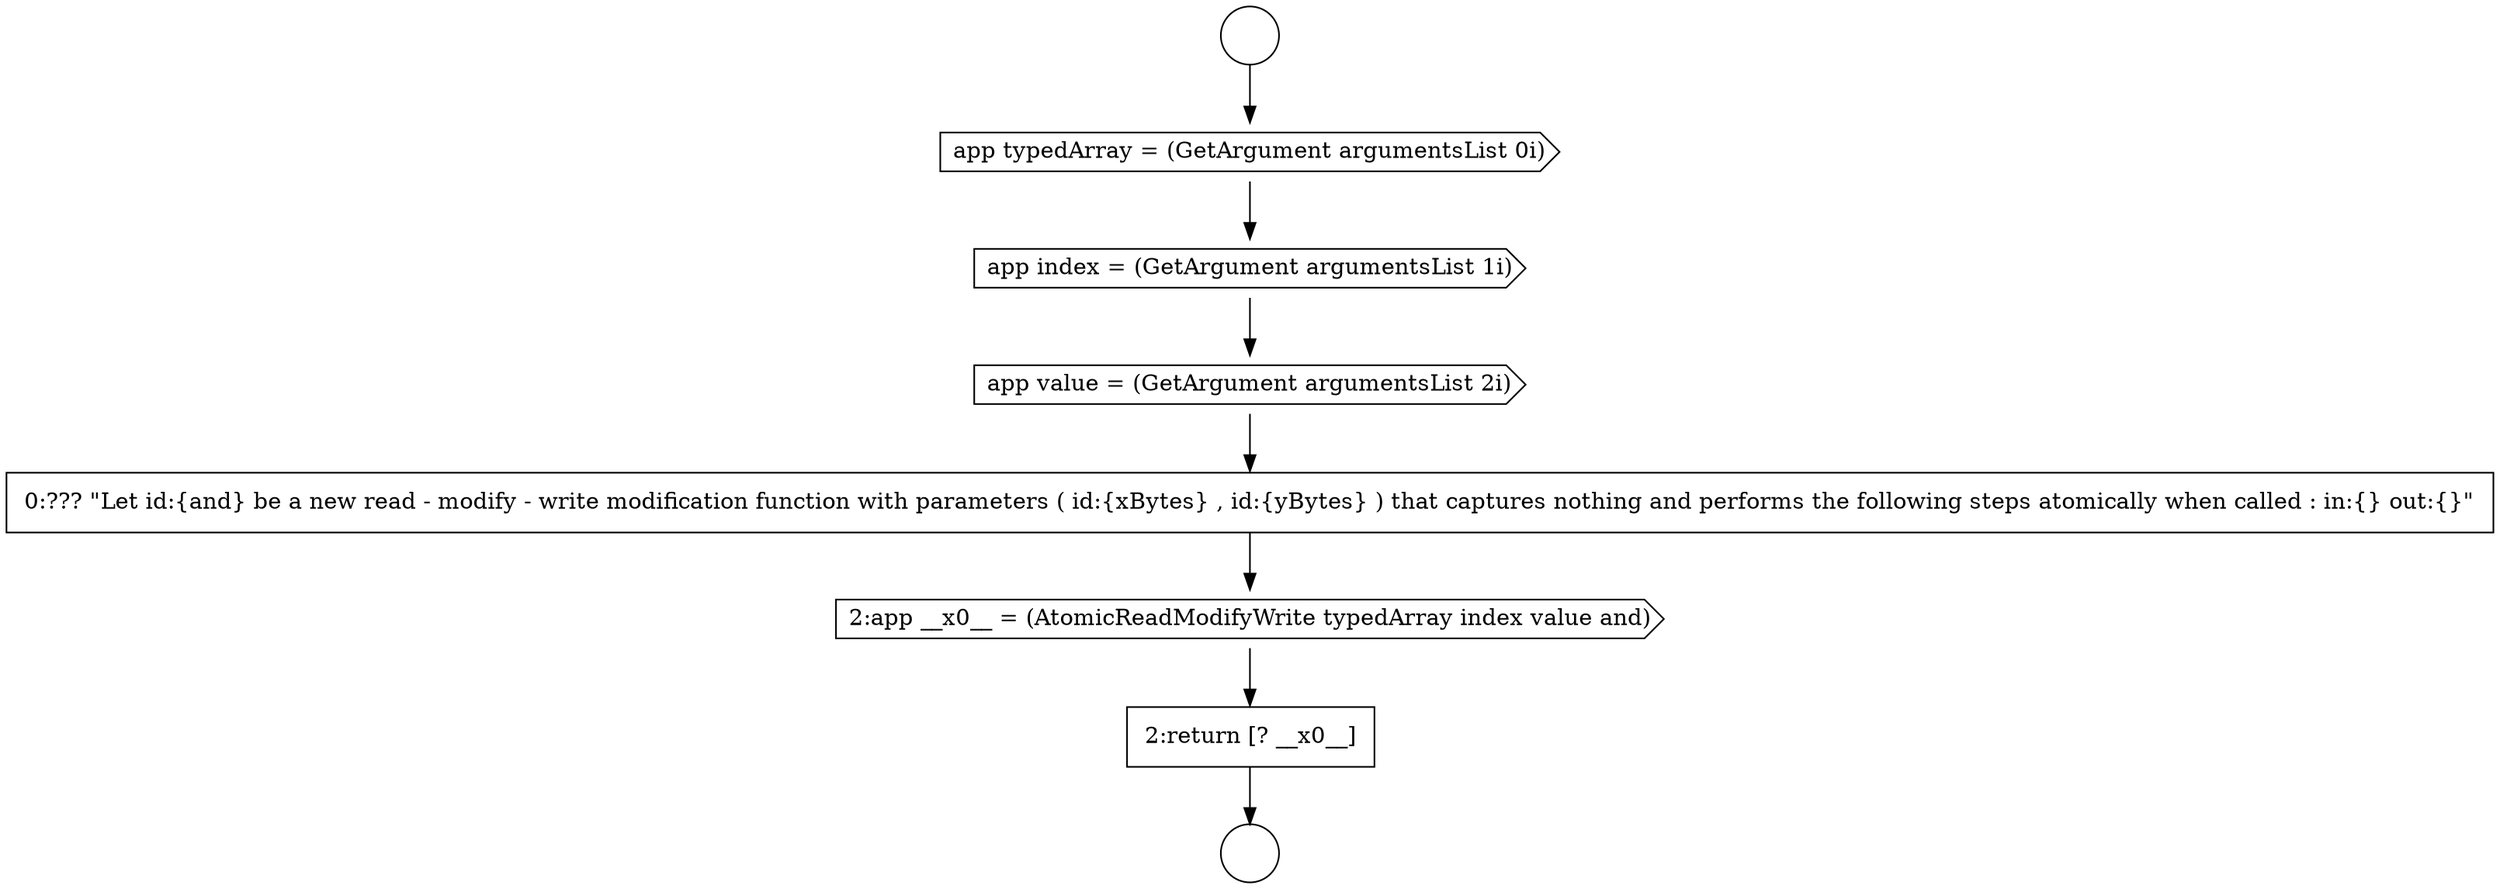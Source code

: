 digraph {
  node17983 [shape=none, margin=0, label=<<font color="black">
    <table border="0" cellborder="1" cellspacing="0" cellpadding="10">
      <tr><td align="left">0:??? &quot;Let id:{and} be a new read - modify - write modification function with parameters ( id:{xBytes} , id:{yBytes} ) that captures nothing and performs the following steps atomically when called : in:{} out:{}&quot;</td></tr>
    </table>
  </font>> color="black" fillcolor="white" style=filled]
  node17979 [shape=circle label=" " color="black" fillcolor="white" style=filled]
  node17980 [shape=cds, label=<<font color="black">app typedArray = (GetArgument argumentsList 0i)</font>> color="black" fillcolor="white" style=filled]
  node17985 [shape=none, margin=0, label=<<font color="black">
    <table border="0" cellborder="1" cellspacing="0" cellpadding="10">
      <tr><td align="left">2:return [? __x0__]</td></tr>
    </table>
  </font>> color="black" fillcolor="white" style=filled]
  node17984 [shape=cds, label=<<font color="black">2:app __x0__ = (AtomicReadModifyWrite typedArray index value and)</font>> color="black" fillcolor="white" style=filled]
  node17981 [shape=cds, label=<<font color="black">app index = (GetArgument argumentsList 1i)</font>> color="black" fillcolor="white" style=filled]
  node17978 [shape=circle label=" " color="black" fillcolor="white" style=filled]
  node17982 [shape=cds, label=<<font color="black">app value = (GetArgument argumentsList 2i)</font>> color="black" fillcolor="white" style=filled]
  node17985 -> node17979 [ color="black"]
  node17980 -> node17981 [ color="black"]
  node17984 -> node17985 [ color="black"]
  node17983 -> node17984 [ color="black"]
  node17981 -> node17982 [ color="black"]
  node17982 -> node17983 [ color="black"]
  node17978 -> node17980 [ color="black"]
}
